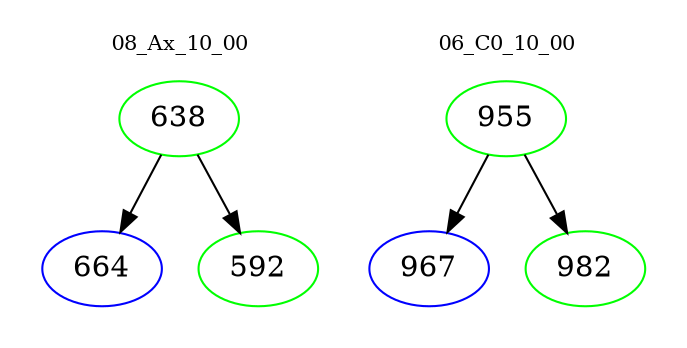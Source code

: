 digraph{
subgraph cluster_0 {
color = white
label = "08_Ax_10_00";
fontsize=10;
T0_638 [label="638", color="green"]
T0_638 -> T0_664 [color="black"]
T0_664 [label="664", color="blue"]
T0_638 -> T0_592 [color="black"]
T0_592 [label="592", color="green"]
}
subgraph cluster_1 {
color = white
label = "06_C0_10_00";
fontsize=10;
T1_955 [label="955", color="green"]
T1_955 -> T1_967 [color="black"]
T1_967 [label="967", color="blue"]
T1_955 -> T1_982 [color="black"]
T1_982 [label="982", color="green"]
}
}
